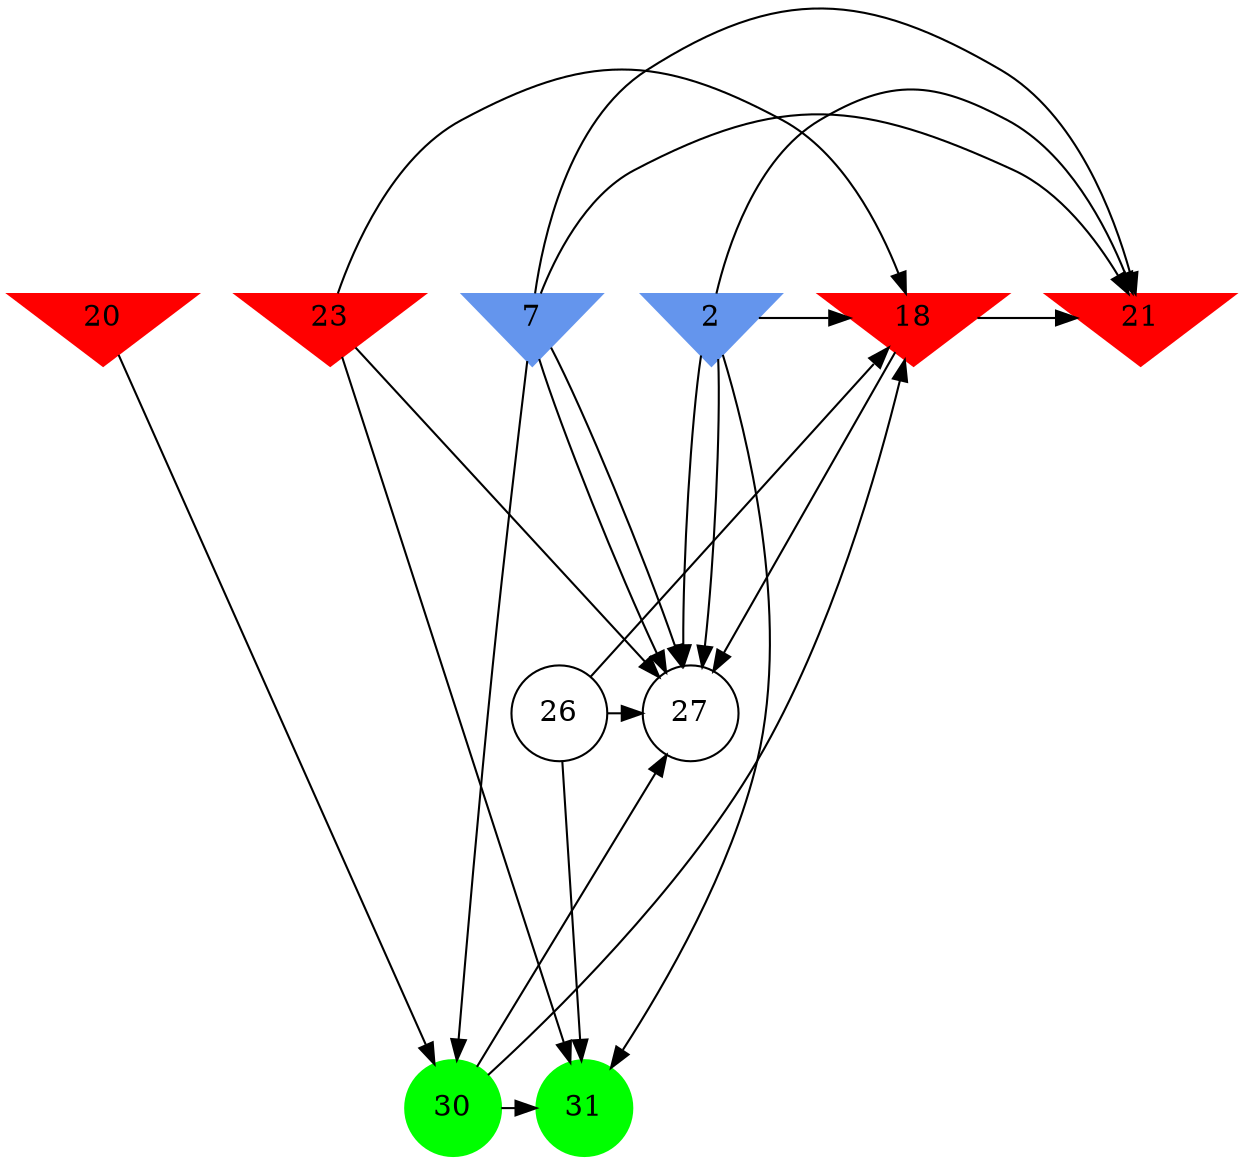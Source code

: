 digraph brain {
	ranksep=2.0;
	2 [shape=invtriangle,style=filled,color=cornflowerblue];
	7 [shape=invtriangle,style=filled,color=cornflowerblue];
	18 [shape=invtriangle,style=filled,color=red];
	20 [shape=invtriangle,style=filled,color=red];
	21 [shape=invtriangle,style=filled,color=red];
	23 [shape=invtriangle,style=filled,color=red];
	26 [shape=circle,color=black];
	27 [shape=circle,color=black];
	30 [shape=circle,style=filled,color=green];
	31 [shape=circle,style=filled,color=green];
	2	->	27;
	2	->	21;
	7	->	27;
	7	->	21;
	18	->	27;
	18	->	21;
	7	->	27;
	7	->	21;
	2	->	27;
	2	->	18;
	2	->	31;
	30	->	27;
	30	->	18;
	30	->	31;
	26	->	27;
	26	->	18;
	26	->	31;
	23	->	27;
	23	->	18;
	23	->	31;
	20	->	30;
	7	->	30;
	{ rank=same; 2; 7; 18; 20; 21; 23; }
	{ rank=same; 26; 27; }
	{ rank=same; 30; 31; }
}
